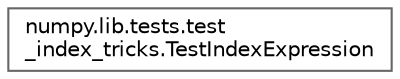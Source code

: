 digraph "Graphical Class Hierarchy"
{
 // LATEX_PDF_SIZE
  bgcolor="transparent";
  edge [fontname=Helvetica,fontsize=10,labelfontname=Helvetica,labelfontsize=10];
  node [fontname=Helvetica,fontsize=10,shape=box,height=0.2,width=0.4];
  rankdir="LR";
  Node0 [id="Node000000",label="numpy.lib.tests.test\l_index_tricks.TestIndexExpression",height=0.2,width=0.4,color="grey40", fillcolor="white", style="filled",URL="$d0/d33/classnumpy_1_1lib_1_1tests_1_1test__index__tricks_1_1TestIndexExpression.html",tooltip=" "];
}
